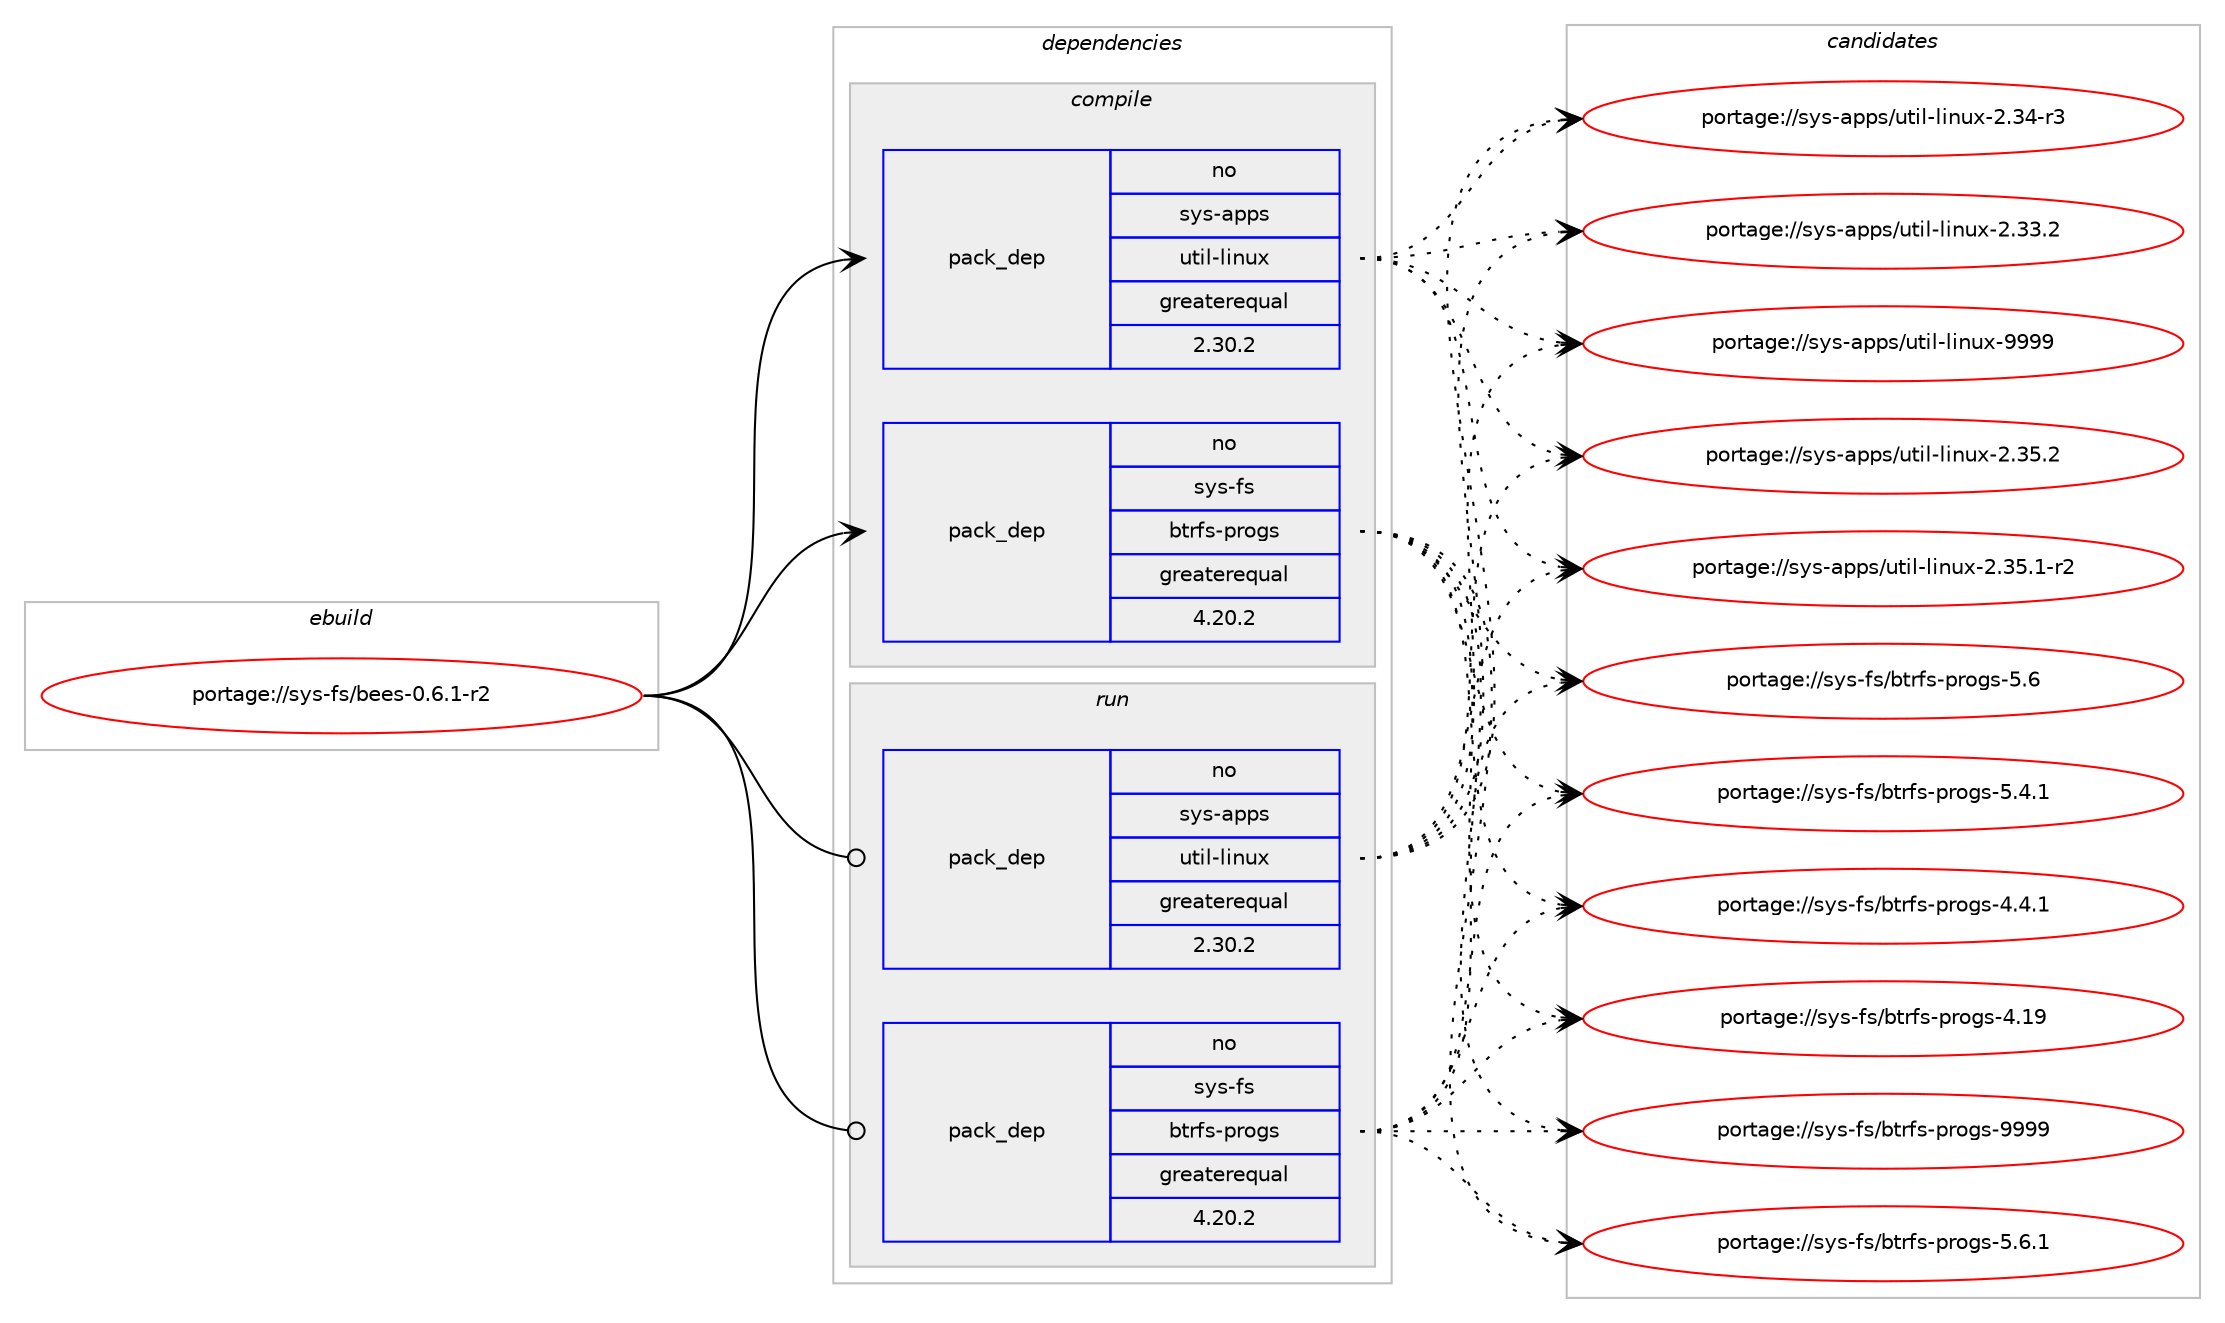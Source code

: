 digraph prolog {

# *************
# Graph options
# *************

newrank=true;
concentrate=true;
compound=true;
graph [rankdir=LR,fontname=Helvetica,fontsize=10,ranksep=1.5];#, ranksep=2.5, nodesep=0.2];
edge  [arrowhead=vee];
node  [fontname=Helvetica,fontsize=10];

# **********
# The ebuild
# **********

subgraph cluster_leftcol {
color=gray;
rank=same;
label=<<i>ebuild</i>>;
id [label="portage://sys-fs/bees-0.6.1-r2", color=red, width=4, href="../sys-fs/bees-0.6.1-r2.svg"];
}

# ****************
# The dependencies
# ****************

subgraph cluster_midcol {
color=gray;
label=<<i>dependencies</i>>;
subgraph cluster_compile {
fillcolor="#eeeeee";
style=filled;
label=<<i>compile</i>>;
subgraph pack3104 {
dependency3711 [label=<<TABLE BORDER="0" CELLBORDER="1" CELLSPACING="0" CELLPADDING="4" WIDTH="220"><TR><TD ROWSPAN="6" CELLPADDING="30">pack_dep</TD></TR><TR><TD WIDTH="110">no</TD></TR><TR><TD>sys-apps</TD></TR><TR><TD>util-linux</TD></TR><TR><TD>greaterequal</TD></TR><TR><TD>2.30.2</TD></TR></TABLE>>, shape=none, color=blue];
}
id:e -> dependency3711:w [weight=20,style="solid",arrowhead="vee"];
subgraph pack3105 {
dependency3712 [label=<<TABLE BORDER="0" CELLBORDER="1" CELLSPACING="0" CELLPADDING="4" WIDTH="220"><TR><TD ROWSPAN="6" CELLPADDING="30">pack_dep</TD></TR><TR><TD WIDTH="110">no</TD></TR><TR><TD>sys-fs</TD></TR><TR><TD>btrfs-progs</TD></TR><TR><TD>greaterequal</TD></TR><TR><TD>4.20.2</TD></TR></TABLE>>, shape=none, color=blue];
}
id:e -> dependency3712:w [weight=20,style="solid",arrowhead="vee"];
}
subgraph cluster_compileandrun {
fillcolor="#eeeeee";
style=filled;
label=<<i>compile and run</i>>;
}
subgraph cluster_run {
fillcolor="#eeeeee";
style=filled;
label=<<i>run</i>>;
subgraph pack3106 {
dependency3713 [label=<<TABLE BORDER="0" CELLBORDER="1" CELLSPACING="0" CELLPADDING="4" WIDTH="220"><TR><TD ROWSPAN="6" CELLPADDING="30">pack_dep</TD></TR><TR><TD WIDTH="110">no</TD></TR><TR><TD>sys-apps</TD></TR><TR><TD>util-linux</TD></TR><TR><TD>greaterequal</TD></TR><TR><TD>2.30.2</TD></TR></TABLE>>, shape=none, color=blue];
}
id:e -> dependency3713:w [weight=20,style="solid",arrowhead="odot"];
subgraph pack3107 {
dependency3714 [label=<<TABLE BORDER="0" CELLBORDER="1" CELLSPACING="0" CELLPADDING="4" WIDTH="220"><TR><TD ROWSPAN="6" CELLPADDING="30">pack_dep</TD></TR><TR><TD WIDTH="110">no</TD></TR><TR><TD>sys-fs</TD></TR><TR><TD>btrfs-progs</TD></TR><TR><TD>greaterequal</TD></TR><TR><TD>4.20.2</TD></TR></TABLE>>, shape=none, color=blue];
}
id:e -> dependency3714:w [weight=20,style="solid",arrowhead="odot"];
}
}

# **************
# The candidates
# **************

subgraph cluster_choices {
rank=same;
color=gray;
label=<<i>candidates</i>>;

subgraph choice3104 {
color=black;
nodesep=1;
choice115121115459711211211547117116105108451081051101171204557575757 [label="portage://sys-apps/util-linux-9999", color=red, width=4,href="../sys-apps/util-linux-9999.svg"];
choice1151211154597112112115471171161051084510810511011712045504651534650 [label="portage://sys-apps/util-linux-2.35.2", color=red, width=4,href="../sys-apps/util-linux-2.35.2.svg"];
choice11512111545971121121154711711610510845108105110117120455046515346494511450 [label="portage://sys-apps/util-linux-2.35.1-r2", color=red, width=4,href="../sys-apps/util-linux-2.35.1-r2.svg"];
choice1151211154597112112115471171161051084510810511011712045504651524511451 [label="portage://sys-apps/util-linux-2.34-r3", color=red, width=4,href="../sys-apps/util-linux-2.34-r3.svg"];
choice1151211154597112112115471171161051084510810511011712045504651514650 [label="portage://sys-apps/util-linux-2.33.2", color=red, width=4,href="../sys-apps/util-linux-2.33.2.svg"];
dependency3711:e -> choice115121115459711211211547117116105108451081051101171204557575757:w [style=dotted,weight="100"];
dependency3711:e -> choice1151211154597112112115471171161051084510810511011712045504651534650:w [style=dotted,weight="100"];
dependency3711:e -> choice11512111545971121121154711711610510845108105110117120455046515346494511450:w [style=dotted,weight="100"];
dependency3711:e -> choice1151211154597112112115471171161051084510810511011712045504651524511451:w [style=dotted,weight="100"];
dependency3711:e -> choice1151211154597112112115471171161051084510810511011712045504651514650:w [style=dotted,weight="100"];
}
subgraph choice3105 {
color=black;
nodesep=1;
choice115121115451021154798116114102115451121141111031154557575757 [label="portage://sys-fs/btrfs-progs-9999", color=red, width=4,href="../sys-fs/btrfs-progs-9999.svg"];
choice11512111545102115479811611410211545112114111103115455346544649 [label="portage://sys-fs/btrfs-progs-5.6.1", color=red, width=4,href="../sys-fs/btrfs-progs-5.6.1.svg"];
choice1151211154510211547981161141021154511211411110311545534654 [label="portage://sys-fs/btrfs-progs-5.6", color=red, width=4,href="../sys-fs/btrfs-progs-5.6.svg"];
choice11512111545102115479811611410211545112114111103115455346524649 [label="portage://sys-fs/btrfs-progs-5.4.1", color=red, width=4,href="../sys-fs/btrfs-progs-5.4.1.svg"];
choice11512111545102115479811611410211545112114111103115455246524649 [label="portage://sys-fs/btrfs-progs-4.4.1", color=red, width=4,href="../sys-fs/btrfs-progs-4.4.1.svg"];
choice115121115451021154798116114102115451121141111031154552464957 [label="portage://sys-fs/btrfs-progs-4.19", color=red, width=4,href="../sys-fs/btrfs-progs-4.19.svg"];
dependency3712:e -> choice115121115451021154798116114102115451121141111031154557575757:w [style=dotted,weight="100"];
dependency3712:e -> choice11512111545102115479811611410211545112114111103115455346544649:w [style=dotted,weight="100"];
dependency3712:e -> choice1151211154510211547981161141021154511211411110311545534654:w [style=dotted,weight="100"];
dependency3712:e -> choice11512111545102115479811611410211545112114111103115455346524649:w [style=dotted,weight="100"];
dependency3712:e -> choice11512111545102115479811611410211545112114111103115455246524649:w [style=dotted,weight="100"];
dependency3712:e -> choice115121115451021154798116114102115451121141111031154552464957:w [style=dotted,weight="100"];
}
subgraph choice3106 {
color=black;
nodesep=1;
choice115121115459711211211547117116105108451081051101171204557575757 [label="portage://sys-apps/util-linux-9999", color=red, width=4,href="../sys-apps/util-linux-9999.svg"];
choice1151211154597112112115471171161051084510810511011712045504651534650 [label="portage://sys-apps/util-linux-2.35.2", color=red, width=4,href="../sys-apps/util-linux-2.35.2.svg"];
choice11512111545971121121154711711610510845108105110117120455046515346494511450 [label="portage://sys-apps/util-linux-2.35.1-r2", color=red, width=4,href="../sys-apps/util-linux-2.35.1-r2.svg"];
choice1151211154597112112115471171161051084510810511011712045504651524511451 [label="portage://sys-apps/util-linux-2.34-r3", color=red, width=4,href="../sys-apps/util-linux-2.34-r3.svg"];
choice1151211154597112112115471171161051084510810511011712045504651514650 [label="portage://sys-apps/util-linux-2.33.2", color=red, width=4,href="../sys-apps/util-linux-2.33.2.svg"];
dependency3713:e -> choice115121115459711211211547117116105108451081051101171204557575757:w [style=dotted,weight="100"];
dependency3713:e -> choice1151211154597112112115471171161051084510810511011712045504651534650:w [style=dotted,weight="100"];
dependency3713:e -> choice11512111545971121121154711711610510845108105110117120455046515346494511450:w [style=dotted,weight="100"];
dependency3713:e -> choice1151211154597112112115471171161051084510810511011712045504651524511451:w [style=dotted,weight="100"];
dependency3713:e -> choice1151211154597112112115471171161051084510810511011712045504651514650:w [style=dotted,weight="100"];
}
subgraph choice3107 {
color=black;
nodesep=1;
choice115121115451021154798116114102115451121141111031154557575757 [label="portage://sys-fs/btrfs-progs-9999", color=red, width=4,href="../sys-fs/btrfs-progs-9999.svg"];
choice11512111545102115479811611410211545112114111103115455346544649 [label="portage://sys-fs/btrfs-progs-5.6.1", color=red, width=4,href="../sys-fs/btrfs-progs-5.6.1.svg"];
choice1151211154510211547981161141021154511211411110311545534654 [label="portage://sys-fs/btrfs-progs-5.6", color=red, width=4,href="../sys-fs/btrfs-progs-5.6.svg"];
choice11512111545102115479811611410211545112114111103115455346524649 [label="portage://sys-fs/btrfs-progs-5.4.1", color=red, width=4,href="../sys-fs/btrfs-progs-5.4.1.svg"];
choice11512111545102115479811611410211545112114111103115455246524649 [label="portage://sys-fs/btrfs-progs-4.4.1", color=red, width=4,href="../sys-fs/btrfs-progs-4.4.1.svg"];
choice115121115451021154798116114102115451121141111031154552464957 [label="portage://sys-fs/btrfs-progs-4.19", color=red, width=4,href="../sys-fs/btrfs-progs-4.19.svg"];
dependency3714:e -> choice115121115451021154798116114102115451121141111031154557575757:w [style=dotted,weight="100"];
dependency3714:e -> choice11512111545102115479811611410211545112114111103115455346544649:w [style=dotted,weight="100"];
dependency3714:e -> choice1151211154510211547981161141021154511211411110311545534654:w [style=dotted,weight="100"];
dependency3714:e -> choice11512111545102115479811611410211545112114111103115455346524649:w [style=dotted,weight="100"];
dependency3714:e -> choice11512111545102115479811611410211545112114111103115455246524649:w [style=dotted,weight="100"];
dependency3714:e -> choice115121115451021154798116114102115451121141111031154552464957:w [style=dotted,weight="100"];
}
}

}
